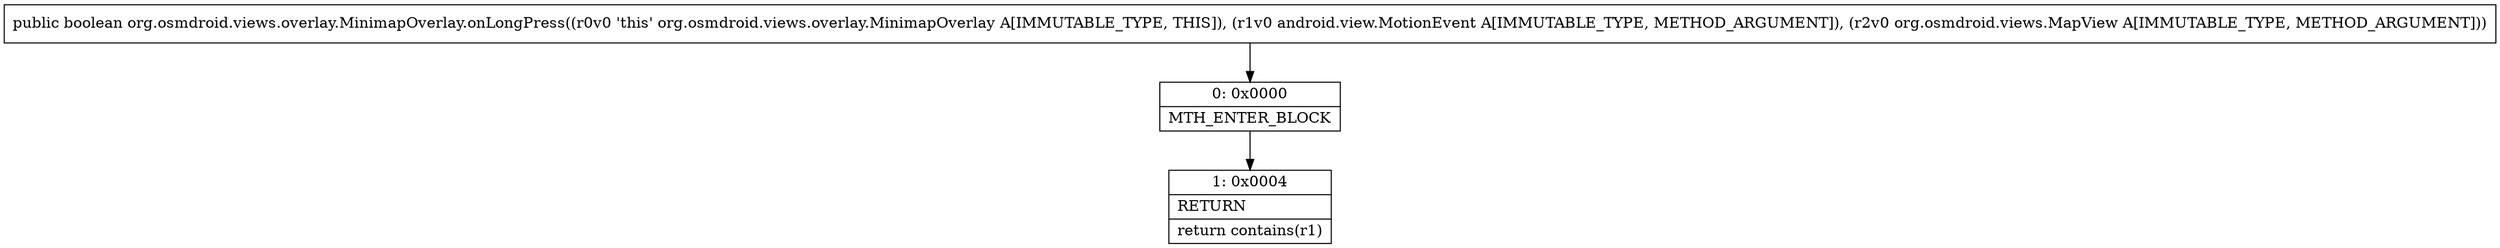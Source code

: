 digraph "CFG fororg.osmdroid.views.overlay.MinimapOverlay.onLongPress(Landroid\/view\/MotionEvent;Lorg\/osmdroid\/views\/MapView;)Z" {
Node_0 [shape=record,label="{0\:\ 0x0000|MTH_ENTER_BLOCK\l}"];
Node_1 [shape=record,label="{1\:\ 0x0004|RETURN\l|return contains(r1)\l}"];
MethodNode[shape=record,label="{public boolean org.osmdroid.views.overlay.MinimapOverlay.onLongPress((r0v0 'this' org.osmdroid.views.overlay.MinimapOverlay A[IMMUTABLE_TYPE, THIS]), (r1v0 android.view.MotionEvent A[IMMUTABLE_TYPE, METHOD_ARGUMENT]), (r2v0 org.osmdroid.views.MapView A[IMMUTABLE_TYPE, METHOD_ARGUMENT])) }"];
MethodNode -> Node_0;
Node_0 -> Node_1;
}

